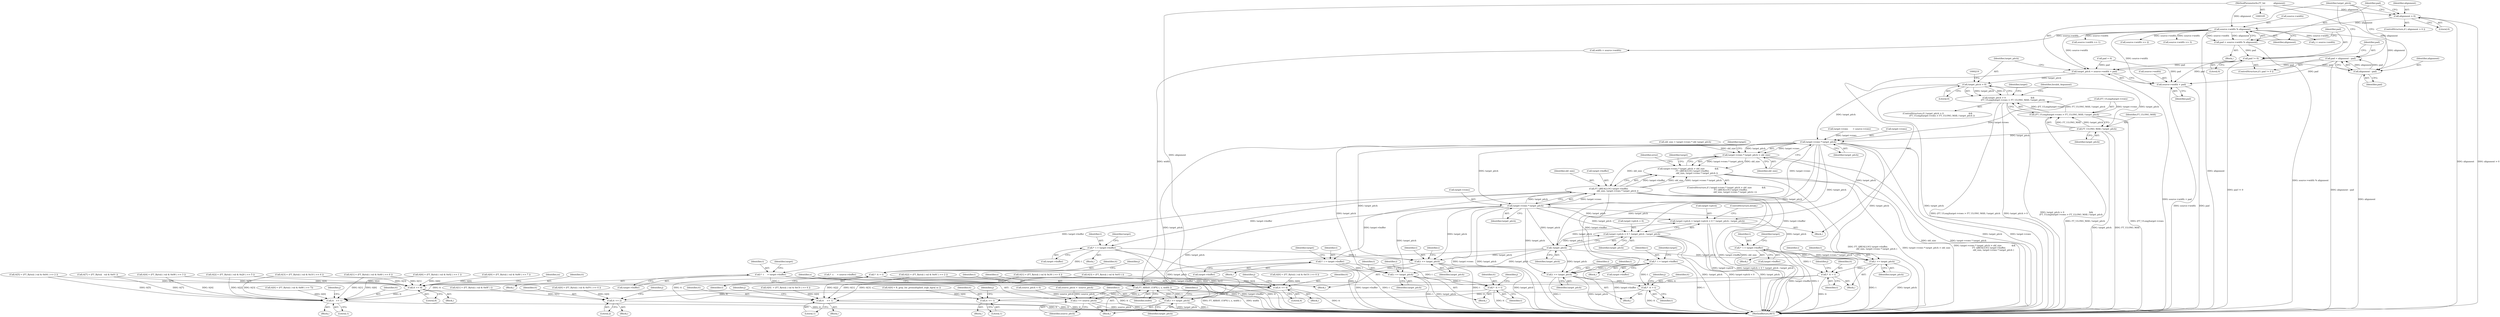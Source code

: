 digraph "0_savannah_b3500af717010137046ec4076d1e1c0641e33727@integer" {
"1000200" [label="(Call,pad = alignment - pad)"];
"1000202" [label="(Call,alignment - pad)"];
"1000191" [label="(Call,source->width % alignment)"];
"1000185" [label="(Call,alignment > 0)"];
"1000109" [label="(MethodParameterIn,FT_Int            alignment)"];
"1000197" [label="(Call,pad != 0)"];
"1000189" [label="(Call,pad = source->width % alignment)"];
"1000205" [label="(Call,target_pitch = source->width + pad)"];
"1000214" [label="(Call,target_pitch > 0)"];
"1000213" [label="(Call,target_pitch > 0                                     &&\n             (FT_ULong)target->rows > FT_ULONG_MAX / target_pitch)"];
"1000223" [label="(Call,FT_ULONG_MAX / target_pitch)"];
"1000217" [label="(Call,(FT_ULong)target->rows > FT_ULONG_MAX / target_pitch)"];
"1000232" [label="(Call,target->rows * target_pitch)"];
"1000231" [label="(Call,target->rows * target_pitch > old_size)"];
"1000230" [label="(Call,target->rows * target_pitch > old_size               &&\n             FT_QREALLOC( target->buffer,\n                          old_size, target->rows * target_pitch ))"];
"1000238" [label="(Call,FT_QREALLOC( target->buffer,\n                          old_size, target->rows * target_pitch ))"];
"1000296" [label="(Call,*  t = target->buffer)"];
"1000324" [label="(Call,*  tt = t)"];
"1000434" [label="(Call,tt += 8)"];
"1000478" [label="(Call,tt   += 1)"];
"1000484" [label="(Call,t += target_pitch)"];
"1000505" [label="(Call,*  t     = target->buffer)"];
"1000528" [label="(Call,FT_ARRAY_COPY( t, s, width ))"];
"1000532" [label="(Call,s += source_pitch)"];
"1000535" [label="(Call,t += target_pitch)"];
"1000548" [label="(Call,*  t = target->buffer)"];
"1000576" [label="(Call,*  tt = t)"];
"1000645" [label="(Call,tt += 4)"];
"1000687" [label="(Call,tt    += 1)"];
"1000693" [label="(Call,t += target_pitch)"];
"1000706" [label="(Call,*  t = target->buffer)"];
"1000734" [label="(Call,*  tt = t)"];
"1000781" [label="(Call,tt += 2)"];
"1000806" [label="(Call,t += target_pitch)"];
"1000819" [label="(Call,*  t = target->buffer)"];
"1000847" [label="(Call,*  tt = t)"];
"1000872" [label="(Call,tt += 1)"];
"1000878" [label="(Call,t += target_pitch)"];
"1000243" [label="(Call,target->rows * target_pitch)"];
"1000250" [label="(Call,target->pitch = target->pitch < 0 ? -target_pitch : target_pitch)"];
"1000260" [label="(Call,-target_pitch)"];
"1000254" [label="(Call,target->pitch < 0 ? -target_pitch : target_pitch)"];
"1000207" [label="(Call,source->width + pad)"];
"1000205" [label="(Call,target_pitch = source->width + pad)"];
"1000142" [label="(Block,)"];
"1000592" [label="(Identifier,j)"];
"1000600" [label="(Call,tt[0] = (FT_Byte)( ( val & 0xC0 ) >> 6 ))"];
"1000195" [label="(Identifier,alignment)"];
"1000570" [label="(Block,)"];
"1000217" [label="(Call,(FT_ULong)target->rows > FT_ULONG_MAX / target_pitch)"];
"1000673" [label="(Call,tt[0]  = (FT_Byte)( ( val & 0xC0 ) >> 6 ))"];
"1000185" [label="(Call,alignment > 0)"];
"1000499" [label="(Call,*  s     = source->buffer)"];
"1000556" [label="(Identifier,target)"];
"1000878" [label="(Call,t += target_pitch)"];
"1000155" [label="(Call,old_size = target->rows * old_target_pitch)"];
"1000873" [label="(Identifier,tt)"];
"1000714" [label="(Identifier,target)"];
"1000593" [label="(Block,)"];
"1000218" [label="(Call,(FT_ULong)target->rows)"];
"1000736" [label="(Identifier,t)"];
"1000808" [label="(Identifier,target_pitch)"];
"1000819" [label="(Call,*  t = target->buffer)"];
"1000463" [label="(Block,)"];
"1000317" [label="(Identifier,i)"];
"1000569" [label="(Identifier,i)"];
"1000782" [label="(Identifier,tt)"];
"1000687" [label="(Call,tt    += 1)"];
"1000240" [label="(Identifier,target)"];
"1000536" [label="(Identifier,t)"];
"1000535" [label="(Call,t += target_pitch)"];
"1000186" [label="(Identifier,alignment)"];
"1000646" [label="(Identifier,tt)"];
"1000708" [label="(Call,target->buffer)"];
"1000204" [label="(Identifier,pad)"];
"1000425" [label="(Call,tt[7] = (FT_Byte)(   val & 0x01 ))"];
"1000478" [label="(Call,tt   += 1)"];
"1000807" [label="(Identifier,t)"];
"1000861" [label="(Identifier,j)"];
"1000207" [label="(Call,source->width + pad)"];
"1000392" [label="(Call,tt[4] = (FT_Byte)( ( val & 0x08 ) >> 3 ))"];
"1000852" [label="(Call,j = source->width)"];
"1000191" [label="(Call,source->width % alignment)"];
"1000167" [label="(Call,target->rows       = source->rows)"];
"1000811" [label="(Block,)"];
"1000251" [label="(Call,target->pitch)"];
"1000741" [label="(Call,source->width >> 1)"];
"1000532" [label="(Call,s += source_pitch)"];
"1000529" [label="(Identifier,t)"];
"1000464" [label="(Call,tt[0] = (FT_Byte)( ( val & 0x80 ) >> 7))"];
"1000841" [label="(Block,)"];
"1000190" [label="(Identifier,pad)"];
"1000254" [label="(Call,target->pitch < 0 ? -target_pitch : target_pitch)"];
"1000751" [label="(Block,)"];
"1000735" [label="(Identifier,tt)"];
"1000548" [label="(Call,*  t = target->buffer)"];
"1000550" [label="(Call,target->buffer)"];
"1000647" [label="(Literal,4)"];
"1000783" [label="(Literal,2)"];
"1000758" [label="(Call,tt[0] = (FT_Byte)( ( val & 0xF0 ) >> 4 ))"];
"1000689" [label="(Literal,1)"];
"1000633" [label="(Call,tt[3] = (FT_Byte)( ( val & 0x03 ) ))"];
"1000203" [label="(Identifier,alignment)"];
"1000236" [label="(Identifier,target_pitch)"];
"1000296" [label="(Call,*  t = target->buffer)"];
"1000526" [label="(Identifier,i)"];
"1000527" [label="(Block,)"];
"1000491" [label="(Block,)"];
"1000211" [label="(Identifier,pad)"];
"1000225" [label="(Identifier,target_pitch)"];
"1000493" [label="(Call,width = source->width)"];
"1000622" [label="(Call,tt[2] = (FT_Byte)( ( val & 0x0C ) >> 2 ))"];
"1000187" [label="(Literal,0)"];
"1000200" [label="(Call,pad = alignment - pad)"];
"1000578" [label="(Identifier,t)"];
"1000806" [label="(Call,t += target_pitch)"];
"1000348" [label="(Call,tt[0] = (FT_Byte)( ( val & 0x80 ) >> 7 ))"];
"1000288" [label="(Block,)"];
"1000250" [label="(Call,target->pitch = target->pitch < 0 ? -target_pitch : target_pitch)"];
"1000462" [label="(Identifier,j)"];
"1000326" [label="(Identifier,t)"];
"1000232" [label="(Call,target->rows * target_pitch)"];
"1000238" [label="(Call,FT_QREALLOC( target->buffer,\n                          old_size, target->rows * target_pitch ))"];
"1000880" [label="(Identifier,target_pitch)"];
"1000827" [label="(Identifier,target)"];
"1000341" [label="(Block,)"];
"1000199" [label="(Literal,0)"];
"1000370" [label="(Call,tt[2] = (FT_Byte)( ( val & 0x20 ) >> 5 ))"];
"1000359" [label="(Call,tt[1] = (FT_Byte)( ( val & 0x40 ) >> 6 ))"];
"1000255" [label="(Call,target->pitch < 0)"];
"1000863" [label="(Call,tt[0] = ft_gray_for_premultiplied_srgb_bgra( ss ))"];
"1000821" [label="(Call,target->buffer)"];
"1000695" [label="(Identifier,target_pitch)"];
"1000694" [label="(Identifier,t)"];
"1000706" [label="(Call,*  t = target->buffer)"];
"1000688" [label="(Identifier,tt)"];
"1000188" [label="(Block,)"];
"1000197" [label="(Call,pad != 0)"];
"1000820" [label="(Identifier,t)"];
"1000693" [label="(Call,t += target_pitch)"];
"1000479" [label="(Identifier,tt)"];
"1000872" [label="(Call,tt += 1)"];
"1000414" [label="(Call,tt[6] = (FT_Byte)( ( val & 0x02 ) >> 1 ))"];
"1000234" [label="(Identifier,target)"];
"1000533" [label="(Identifier,s)"];
"1000577" [label="(Identifier,tt)"];
"1000486" [label="(Identifier,target_pitch)"];
"1000249" [label="(Identifier,error)"];
"1000330" [label="(Identifier,j)"];
"1000325" [label="(Identifier,tt)"];
"1000485" [label="(Identifier,t)"];
"1000506" [label="(Identifier,t)"];
"1000853" [label="(Identifier,j)"];
"1000847" [label="(Call,*  tt = t)"];
"1000298" [label="(Call,target->buffer)"];
"1000206" [label="(Identifier,target_pitch)"];
"1000233" [label="(Call,target->rows)"];
"1000237" [label="(Identifier,old_size)"];
"1000583" [label="(Call,source->width >> 2)"];
"1000192" [label="(Call,source->width)"];
"1000727" [label="(Identifier,i)"];
"1000750" [label="(Identifier,j)"];
"1000252" [label="(Identifier,target)"];
"1000549" [label="(Identifier,t)"];
"1000181" [label="(Call,pad = 0)"];
"1000740" [label="(Identifier,j)"];
"1000262" [label="(Identifier,target_pitch)"];
"1000244" [label="(Call,target->rows)"];
"1000243" [label="(Call,target->rows * target_pitch)"];
"1000707" [label="(Identifier,t)"];
"1000849" [label="(Identifier,t)"];
"1000436" [label="(Literal,8)"];
"1000530" [label="(Identifier,s)"];
"1000381" [label="(Call,tt[3] = (FT_Byte)( ( val & 0x10 ) >> 4 ))"];
"1000215" [label="(Identifier,target_pitch)"];
"1000507" [label="(Call,target->buffer)"];
"1000198" [label="(Identifier,pad)"];
"1000231" [label="(Call,target->rows * target_pitch > old_size)"];
"1000230" [label="(Call,target->rows * target_pitch > old_size               &&\n             FT_QREALLOC( target->buffer,\n                          old_size, target->rows * target_pitch ))"];
"1000848" [label="(Identifier,tt)"];
"1000645" [label="(Call,tt += 4)"];
"1000781" [label="(Call,tt += 2)"];
"1000297" [label="(Identifier,t)"];
"1000728" [label="(Block,)"];
"1000214" [label="(Call,target_pitch > 0)"];
"1000672" [label="(Block,)"];
"1000331" [label="(Call,source->width >> 3)"];
"1000403" [label="(Call,tt[5] = (FT_Byte)( ( val & 0x04 ) >> 2 ))"];
"1000531" [label="(Identifier,width)"];
"1000434" [label="(Call,tt += 8)"];
"1000769" [label="(Call,tt[1] = (FT_Byte)( ( val & 0x0F ) ))"];
"1000201" [label="(Identifier,pad)"];
"1000189" [label="(Call,pad = source->width % alignment)"];
"1000260" [label="(Call,-target_pitch)"];
"1000228" [label="(Identifier,Invalid_Argument)"];
"1000671" [label="(Identifier,j)"];
"1000438" [label="(Identifier,ss)"];
"1000698" [label="(Block,)"];
"1000528" [label="(Call,FT_ARRAY_COPY( t, s, width ))"];
"1000261" [label="(Identifier,target_pitch)"];
"1000208" [label="(Call,source->width)"];
"1000318" [label="(Block,)"];
"1000229" [label="(ControlStructure,if ( target->rows * target_pitch > old_size               &&\n             FT_QREALLOC( target->buffer,\n                          old_size, target->rows * target_pitch ) ))"];
"1000275" [label="(Call,source_pitch < 0)"];
"1000109" [label="(MethodParameterIn,FT_Int            alignment)"];
"1000196" [label="(ControlStructure,if ( pad != 0 ))"];
"1000278" [label="(Call,source_pitch = -source_pitch)"];
"1000216" [label="(Literal,0)"];
"1000224" [label="(Identifier,FT_ULONG_MAX)"];
"1000874" [label="(Literal,1)"];
"1000879" [label="(Identifier,t)"];
"1000202" [label="(Call,alignment - pad)"];
"1000239" [label="(Call,target->buffer)"];
"1000537" [label="(Identifier,target_pitch)"];
"1000213" [label="(Call,target_pitch > 0                                     &&\n             (FT_ULong)target->rows > FT_ULONG_MAX / target_pitch)"];
"1000324" [label="(Call,*  tt = t)"];
"1000435" [label="(Identifier,tt)"];
"1000885" [label="(MethodReturn,RET)"];
"1000734" [label="(Call,*  tt = t)"];
"1000242" [label="(Identifier,old_size)"];
"1000534" [label="(Identifier,source_pitch)"];
"1000212" [label="(ControlStructure,if ( target_pitch > 0                                     &&\n             (FT_ULong)target->rows > FT_ULONG_MAX / target_pitch ))"];
"1000540" [label="(Block,)"];
"1000840" [label="(Identifier,i)"];
"1000505" [label="(Call,*  t     = target->buffer)"];
"1000304" [label="(Identifier,target)"];
"1000480" [label="(Literal,1)"];
"1000247" [label="(Identifier,target_pitch)"];
"1000263" [label="(ControlStructure,break;)"];
"1000184" [label="(ControlStructure,if ( alignment > 0 ))"];
"1000223" [label="(Call,FT_ULONG_MAX / target_pitch)"];
"1000484" [label="(Call,t += target_pitch)"];
"1000576" [label="(Call,*  tt = t)"];
"1000611" [label="(Call,tt[1] = (FT_Byte)( ( val & 0x30 ) >> 4 ))"];
"1000513" [label="(Identifier,target)"];
"1000862" [label="(Block,)"];
"1000582" [label="(Identifier,j)"];
"1000200" -> "1000196"  [label="AST: "];
"1000200" -> "1000202"  [label="CFG: "];
"1000201" -> "1000200"  [label="AST: "];
"1000202" -> "1000200"  [label="AST: "];
"1000206" -> "1000200"  [label="CFG: "];
"1000200" -> "1000885"  [label="DDG: alignment - pad"];
"1000202" -> "1000200"  [label="DDG: alignment"];
"1000202" -> "1000200"  [label="DDG: pad"];
"1000200" -> "1000205"  [label="DDG: pad"];
"1000200" -> "1000207"  [label="DDG: pad"];
"1000202" -> "1000204"  [label="CFG: "];
"1000203" -> "1000202"  [label="AST: "];
"1000204" -> "1000202"  [label="AST: "];
"1000202" -> "1000885"  [label="DDG: alignment"];
"1000191" -> "1000202"  [label="DDG: alignment"];
"1000109" -> "1000202"  [label="DDG: alignment"];
"1000197" -> "1000202"  [label="DDG: pad"];
"1000191" -> "1000189"  [label="AST: "];
"1000191" -> "1000195"  [label="CFG: "];
"1000192" -> "1000191"  [label="AST: "];
"1000195" -> "1000191"  [label="AST: "];
"1000189" -> "1000191"  [label="CFG: "];
"1000191" -> "1000885"  [label="DDG: alignment"];
"1000191" -> "1000189"  [label="DDG: source->width"];
"1000191" -> "1000189"  [label="DDG: alignment"];
"1000185" -> "1000191"  [label="DDG: alignment"];
"1000109" -> "1000191"  [label="DDG: alignment"];
"1000191" -> "1000205"  [label="DDG: source->width"];
"1000191" -> "1000207"  [label="DDG: source->width"];
"1000191" -> "1000331"  [label="DDG: source->width"];
"1000191" -> "1000493"  [label="DDG: source->width"];
"1000191" -> "1000583"  [label="DDG: source->width"];
"1000191" -> "1000741"  [label="DDG: source->width"];
"1000191" -> "1000852"  [label="DDG: source->width"];
"1000185" -> "1000184"  [label="AST: "];
"1000185" -> "1000187"  [label="CFG: "];
"1000186" -> "1000185"  [label="AST: "];
"1000187" -> "1000185"  [label="AST: "];
"1000190" -> "1000185"  [label="CFG: "];
"1000206" -> "1000185"  [label="CFG: "];
"1000185" -> "1000885"  [label="DDG: alignment"];
"1000185" -> "1000885"  [label="DDG: alignment > 0"];
"1000109" -> "1000185"  [label="DDG: alignment"];
"1000109" -> "1000105"  [label="AST: "];
"1000109" -> "1000885"  [label="DDG: alignment"];
"1000197" -> "1000196"  [label="AST: "];
"1000197" -> "1000199"  [label="CFG: "];
"1000198" -> "1000197"  [label="AST: "];
"1000199" -> "1000197"  [label="AST: "];
"1000201" -> "1000197"  [label="CFG: "];
"1000206" -> "1000197"  [label="CFG: "];
"1000197" -> "1000885"  [label="DDG: pad != 0"];
"1000189" -> "1000197"  [label="DDG: pad"];
"1000197" -> "1000205"  [label="DDG: pad"];
"1000197" -> "1000207"  [label="DDG: pad"];
"1000189" -> "1000188"  [label="AST: "];
"1000190" -> "1000189"  [label="AST: "];
"1000198" -> "1000189"  [label="CFG: "];
"1000189" -> "1000885"  [label="DDG: source->width % alignment"];
"1000205" -> "1000142"  [label="AST: "];
"1000205" -> "1000207"  [label="CFG: "];
"1000206" -> "1000205"  [label="AST: "];
"1000207" -> "1000205"  [label="AST: "];
"1000215" -> "1000205"  [label="CFG: "];
"1000205" -> "1000885"  [label="DDG: source->width + pad"];
"1000181" -> "1000205"  [label="DDG: pad"];
"1000205" -> "1000214"  [label="DDG: target_pitch"];
"1000214" -> "1000213"  [label="AST: "];
"1000214" -> "1000216"  [label="CFG: "];
"1000215" -> "1000214"  [label="AST: "];
"1000216" -> "1000214"  [label="AST: "];
"1000219" -> "1000214"  [label="CFG: "];
"1000213" -> "1000214"  [label="CFG: "];
"1000214" -> "1000885"  [label="DDG: target_pitch"];
"1000214" -> "1000213"  [label="DDG: target_pitch"];
"1000214" -> "1000213"  [label="DDG: 0"];
"1000214" -> "1000223"  [label="DDG: target_pitch"];
"1000214" -> "1000232"  [label="DDG: target_pitch"];
"1000213" -> "1000212"  [label="AST: "];
"1000213" -> "1000217"  [label="CFG: "];
"1000217" -> "1000213"  [label="AST: "];
"1000228" -> "1000213"  [label="CFG: "];
"1000234" -> "1000213"  [label="CFG: "];
"1000213" -> "1000885"  [label="DDG: (FT_ULong)target->rows > FT_ULONG_MAX / target_pitch"];
"1000213" -> "1000885"  [label="DDG: target_pitch > 0"];
"1000213" -> "1000885"  [label="DDG: target_pitch > 0                                     &&\n             (FT_ULong)target->rows > FT_ULONG_MAX / target_pitch"];
"1000217" -> "1000213"  [label="DDG: (FT_ULong)target->rows"];
"1000217" -> "1000213"  [label="DDG: FT_ULONG_MAX / target_pitch"];
"1000223" -> "1000217"  [label="AST: "];
"1000223" -> "1000225"  [label="CFG: "];
"1000224" -> "1000223"  [label="AST: "];
"1000225" -> "1000223"  [label="AST: "];
"1000217" -> "1000223"  [label="CFG: "];
"1000223" -> "1000885"  [label="DDG: target_pitch"];
"1000223" -> "1000885"  [label="DDG: FT_ULONG_MAX"];
"1000223" -> "1000217"  [label="DDG: FT_ULONG_MAX"];
"1000223" -> "1000217"  [label="DDG: target_pitch"];
"1000223" -> "1000232"  [label="DDG: target_pitch"];
"1000218" -> "1000217"  [label="AST: "];
"1000217" -> "1000885"  [label="DDG: FT_ULONG_MAX / target_pitch"];
"1000217" -> "1000885"  [label="DDG: (FT_ULong)target->rows"];
"1000218" -> "1000217"  [label="DDG: target->rows"];
"1000232" -> "1000231"  [label="AST: "];
"1000232" -> "1000236"  [label="CFG: "];
"1000233" -> "1000232"  [label="AST: "];
"1000236" -> "1000232"  [label="AST: "];
"1000237" -> "1000232"  [label="CFG: "];
"1000232" -> "1000885"  [label="DDG: target_pitch"];
"1000232" -> "1000885"  [label="DDG: target->rows"];
"1000232" -> "1000231"  [label="DDG: target->rows"];
"1000232" -> "1000231"  [label="DDG: target_pitch"];
"1000167" -> "1000232"  [label="DDG: target->rows"];
"1000218" -> "1000232"  [label="DDG: target->rows"];
"1000232" -> "1000243"  [label="DDG: target->rows"];
"1000232" -> "1000243"  [label="DDG: target_pitch"];
"1000232" -> "1000250"  [label="DDG: target_pitch"];
"1000232" -> "1000260"  [label="DDG: target_pitch"];
"1000232" -> "1000254"  [label="DDG: target_pitch"];
"1000232" -> "1000484"  [label="DDG: target_pitch"];
"1000232" -> "1000535"  [label="DDG: target_pitch"];
"1000232" -> "1000693"  [label="DDG: target_pitch"];
"1000232" -> "1000806"  [label="DDG: target_pitch"];
"1000232" -> "1000878"  [label="DDG: target_pitch"];
"1000231" -> "1000230"  [label="AST: "];
"1000231" -> "1000237"  [label="CFG: "];
"1000237" -> "1000231"  [label="AST: "];
"1000240" -> "1000231"  [label="CFG: "];
"1000230" -> "1000231"  [label="CFG: "];
"1000231" -> "1000885"  [label="DDG: old_size"];
"1000231" -> "1000885"  [label="DDG: target->rows * target_pitch"];
"1000231" -> "1000230"  [label="DDG: target->rows * target_pitch"];
"1000231" -> "1000230"  [label="DDG: old_size"];
"1000155" -> "1000231"  [label="DDG: old_size"];
"1000231" -> "1000238"  [label="DDG: old_size"];
"1000230" -> "1000229"  [label="AST: "];
"1000230" -> "1000238"  [label="CFG: "];
"1000238" -> "1000230"  [label="AST: "];
"1000249" -> "1000230"  [label="CFG: "];
"1000252" -> "1000230"  [label="CFG: "];
"1000230" -> "1000885"  [label="DDG: FT_QREALLOC( target->buffer,\n                          old_size, target->rows * target_pitch )"];
"1000230" -> "1000885"  [label="DDG: target->rows * target_pitch > old_size"];
"1000230" -> "1000885"  [label="DDG: target->rows * target_pitch > old_size               &&\n             FT_QREALLOC( target->buffer,\n                          old_size, target->rows * target_pitch )"];
"1000238" -> "1000230"  [label="DDG: target->buffer"];
"1000238" -> "1000230"  [label="DDG: old_size"];
"1000238" -> "1000230"  [label="DDG: target->rows * target_pitch"];
"1000238" -> "1000243"  [label="CFG: "];
"1000239" -> "1000238"  [label="AST: "];
"1000242" -> "1000238"  [label="AST: "];
"1000243" -> "1000238"  [label="AST: "];
"1000238" -> "1000885"  [label="DDG: target->buffer"];
"1000238" -> "1000885"  [label="DDG: old_size"];
"1000238" -> "1000885"  [label="DDG: target->rows * target_pitch"];
"1000243" -> "1000238"  [label="DDG: target->rows"];
"1000243" -> "1000238"  [label="DDG: target_pitch"];
"1000238" -> "1000296"  [label="DDG: target->buffer"];
"1000238" -> "1000505"  [label="DDG: target->buffer"];
"1000238" -> "1000548"  [label="DDG: target->buffer"];
"1000238" -> "1000706"  [label="DDG: target->buffer"];
"1000238" -> "1000819"  [label="DDG: target->buffer"];
"1000296" -> "1000288"  [label="AST: "];
"1000296" -> "1000298"  [label="CFG: "];
"1000297" -> "1000296"  [label="AST: "];
"1000298" -> "1000296"  [label="AST: "];
"1000304" -> "1000296"  [label="CFG: "];
"1000296" -> "1000885"  [label="DDG: target->buffer"];
"1000296" -> "1000885"  [label="DDG: t"];
"1000296" -> "1000324"  [label="DDG: t"];
"1000296" -> "1000484"  [label="DDG: t"];
"1000324" -> "1000318"  [label="AST: "];
"1000324" -> "1000326"  [label="CFG: "];
"1000325" -> "1000324"  [label="AST: "];
"1000326" -> "1000324"  [label="AST: "];
"1000330" -> "1000324"  [label="CFG: "];
"1000324" -> "1000885"  [label="DDG: tt"];
"1000484" -> "1000324"  [label="DDG: t"];
"1000324" -> "1000434"  [label="DDG: tt"];
"1000324" -> "1000478"  [label="DDG: tt"];
"1000434" -> "1000341"  [label="AST: "];
"1000434" -> "1000436"  [label="CFG: "];
"1000435" -> "1000434"  [label="AST: "];
"1000436" -> "1000434"  [label="AST: "];
"1000438" -> "1000434"  [label="CFG: "];
"1000434" -> "1000885"  [label="DDG: tt"];
"1000348" -> "1000434"  [label="DDG: tt[0]"];
"1000403" -> "1000434"  [label="DDG: tt[5]"];
"1000370" -> "1000434"  [label="DDG: tt[2]"];
"1000392" -> "1000434"  [label="DDG: tt[4]"];
"1000425" -> "1000434"  [label="DDG: tt[7]"];
"1000414" -> "1000434"  [label="DDG: tt[6]"];
"1000359" -> "1000434"  [label="DDG: tt[1]"];
"1000381" -> "1000434"  [label="DDG: tt[3]"];
"1000434" -> "1000478"  [label="DDG: tt"];
"1000478" -> "1000463"  [label="AST: "];
"1000478" -> "1000480"  [label="CFG: "];
"1000479" -> "1000478"  [label="AST: "];
"1000480" -> "1000478"  [label="AST: "];
"1000462" -> "1000478"  [label="CFG: "];
"1000478" -> "1000885"  [label="DDG: tt"];
"1000464" -> "1000478"  [label="DDG: tt[0]"];
"1000403" -> "1000478"  [label="DDG: tt[5]"];
"1000370" -> "1000478"  [label="DDG: tt[2]"];
"1000392" -> "1000478"  [label="DDG: tt[4]"];
"1000425" -> "1000478"  [label="DDG: tt[7]"];
"1000414" -> "1000478"  [label="DDG: tt[6]"];
"1000359" -> "1000478"  [label="DDG: tt[1]"];
"1000381" -> "1000478"  [label="DDG: tt[3]"];
"1000484" -> "1000318"  [label="AST: "];
"1000484" -> "1000486"  [label="CFG: "];
"1000485" -> "1000484"  [label="AST: "];
"1000486" -> "1000484"  [label="AST: "];
"1000317" -> "1000484"  [label="CFG: "];
"1000484" -> "1000885"  [label="DDG: target_pitch"];
"1000484" -> "1000885"  [label="DDG: t"];
"1000260" -> "1000484"  [label="DDG: target_pitch"];
"1000243" -> "1000484"  [label="DDG: target_pitch"];
"1000505" -> "1000491"  [label="AST: "];
"1000505" -> "1000507"  [label="CFG: "];
"1000506" -> "1000505"  [label="AST: "];
"1000507" -> "1000505"  [label="AST: "];
"1000513" -> "1000505"  [label="CFG: "];
"1000505" -> "1000885"  [label="DDG: t"];
"1000505" -> "1000885"  [label="DDG: target->buffer"];
"1000505" -> "1000528"  [label="DDG: t"];
"1000528" -> "1000527"  [label="AST: "];
"1000528" -> "1000531"  [label="CFG: "];
"1000529" -> "1000528"  [label="AST: "];
"1000530" -> "1000528"  [label="AST: "];
"1000531" -> "1000528"  [label="AST: "];
"1000533" -> "1000528"  [label="CFG: "];
"1000528" -> "1000885"  [label="DDG: FT_ARRAY_COPY( t, s, width )"];
"1000528" -> "1000885"  [label="DDG: width"];
"1000535" -> "1000528"  [label="DDG: t"];
"1000532" -> "1000528"  [label="DDG: s"];
"1000499" -> "1000528"  [label="DDG: s"];
"1000493" -> "1000528"  [label="DDG: width"];
"1000528" -> "1000532"  [label="DDG: s"];
"1000528" -> "1000535"  [label="DDG: t"];
"1000532" -> "1000527"  [label="AST: "];
"1000532" -> "1000534"  [label="CFG: "];
"1000533" -> "1000532"  [label="AST: "];
"1000534" -> "1000532"  [label="AST: "];
"1000536" -> "1000532"  [label="CFG: "];
"1000532" -> "1000885"  [label="DDG: s"];
"1000532" -> "1000885"  [label="DDG: source_pitch"];
"1000275" -> "1000532"  [label="DDG: source_pitch"];
"1000278" -> "1000532"  [label="DDG: source_pitch"];
"1000535" -> "1000527"  [label="AST: "];
"1000535" -> "1000537"  [label="CFG: "];
"1000536" -> "1000535"  [label="AST: "];
"1000537" -> "1000535"  [label="AST: "];
"1000526" -> "1000535"  [label="CFG: "];
"1000535" -> "1000885"  [label="DDG: t"];
"1000535" -> "1000885"  [label="DDG: target_pitch"];
"1000260" -> "1000535"  [label="DDG: target_pitch"];
"1000243" -> "1000535"  [label="DDG: target_pitch"];
"1000548" -> "1000540"  [label="AST: "];
"1000548" -> "1000550"  [label="CFG: "];
"1000549" -> "1000548"  [label="AST: "];
"1000550" -> "1000548"  [label="AST: "];
"1000556" -> "1000548"  [label="CFG: "];
"1000548" -> "1000885"  [label="DDG: target->buffer"];
"1000548" -> "1000885"  [label="DDG: t"];
"1000548" -> "1000576"  [label="DDG: t"];
"1000548" -> "1000693"  [label="DDG: t"];
"1000576" -> "1000570"  [label="AST: "];
"1000576" -> "1000578"  [label="CFG: "];
"1000577" -> "1000576"  [label="AST: "];
"1000578" -> "1000576"  [label="AST: "];
"1000582" -> "1000576"  [label="CFG: "];
"1000576" -> "1000885"  [label="DDG: tt"];
"1000693" -> "1000576"  [label="DDG: t"];
"1000576" -> "1000645"  [label="DDG: tt"];
"1000576" -> "1000687"  [label="DDG: tt"];
"1000645" -> "1000593"  [label="AST: "];
"1000645" -> "1000647"  [label="CFG: "];
"1000646" -> "1000645"  [label="AST: "];
"1000647" -> "1000645"  [label="AST: "];
"1000592" -> "1000645"  [label="CFG: "];
"1000645" -> "1000885"  [label="DDG: tt"];
"1000622" -> "1000645"  [label="DDG: tt[2]"];
"1000633" -> "1000645"  [label="DDG: tt[3]"];
"1000611" -> "1000645"  [label="DDG: tt[1]"];
"1000600" -> "1000645"  [label="DDG: tt[0]"];
"1000645" -> "1000687"  [label="DDG: tt"];
"1000687" -> "1000672"  [label="AST: "];
"1000687" -> "1000689"  [label="CFG: "];
"1000688" -> "1000687"  [label="AST: "];
"1000689" -> "1000687"  [label="AST: "];
"1000671" -> "1000687"  [label="CFG: "];
"1000687" -> "1000885"  [label="DDG: tt"];
"1000622" -> "1000687"  [label="DDG: tt[2]"];
"1000673" -> "1000687"  [label="DDG: tt[0]"];
"1000633" -> "1000687"  [label="DDG: tt[3]"];
"1000611" -> "1000687"  [label="DDG: tt[1]"];
"1000693" -> "1000570"  [label="AST: "];
"1000693" -> "1000695"  [label="CFG: "];
"1000694" -> "1000693"  [label="AST: "];
"1000695" -> "1000693"  [label="AST: "];
"1000569" -> "1000693"  [label="CFG: "];
"1000693" -> "1000885"  [label="DDG: target_pitch"];
"1000693" -> "1000885"  [label="DDG: t"];
"1000260" -> "1000693"  [label="DDG: target_pitch"];
"1000243" -> "1000693"  [label="DDG: target_pitch"];
"1000706" -> "1000698"  [label="AST: "];
"1000706" -> "1000708"  [label="CFG: "];
"1000707" -> "1000706"  [label="AST: "];
"1000708" -> "1000706"  [label="AST: "];
"1000714" -> "1000706"  [label="CFG: "];
"1000706" -> "1000885"  [label="DDG: target->buffer"];
"1000706" -> "1000885"  [label="DDG: t"];
"1000706" -> "1000734"  [label="DDG: t"];
"1000706" -> "1000806"  [label="DDG: t"];
"1000734" -> "1000728"  [label="AST: "];
"1000734" -> "1000736"  [label="CFG: "];
"1000735" -> "1000734"  [label="AST: "];
"1000736" -> "1000734"  [label="AST: "];
"1000740" -> "1000734"  [label="CFG: "];
"1000734" -> "1000885"  [label="DDG: tt"];
"1000806" -> "1000734"  [label="DDG: t"];
"1000734" -> "1000781"  [label="DDG: tt"];
"1000781" -> "1000751"  [label="AST: "];
"1000781" -> "1000783"  [label="CFG: "];
"1000782" -> "1000781"  [label="AST: "];
"1000783" -> "1000781"  [label="AST: "];
"1000750" -> "1000781"  [label="CFG: "];
"1000781" -> "1000885"  [label="DDG: tt"];
"1000769" -> "1000781"  [label="DDG: tt[1]"];
"1000758" -> "1000781"  [label="DDG: tt[0]"];
"1000806" -> "1000728"  [label="AST: "];
"1000806" -> "1000808"  [label="CFG: "];
"1000807" -> "1000806"  [label="AST: "];
"1000808" -> "1000806"  [label="AST: "];
"1000727" -> "1000806"  [label="CFG: "];
"1000806" -> "1000885"  [label="DDG: t"];
"1000806" -> "1000885"  [label="DDG: target_pitch"];
"1000260" -> "1000806"  [label="DDG: target_pitch"];
"1000243" -> "1000806"  [label="DDG: target_pitch"];
"1000819" -> "1000811"  [label="AST: "];
"1000819" -> "1000821"  [label="CFG: "];
"1000820" -> "1000819"  [label="AST: "];
"1000821" -> "1000819"  [label="AST: "];
"1000827" -> "1000819"  [label="CFG: "];
"1000819" -> "1000885"  [label="DDG: t"];
"1000819" -> "1000885"  [label="DDG: target->buffer"];
"1000819" -> "1000847"  [label="DDG: t"];
"1000819" -> "1000878"  [label="DDG: t"];
"1000847" -> "1000841"  [label="AST: "];
"1000847" -> "1000849"  [label="CFG: "];
"1000848" -> "1000847"  [label="AST: "];
"1000849" -> "1000847"  [label="AST: "];
"1000853" -> "1000847"  [label="CFG: "];
"1000847" -> "1000885"  [label="DDG: tt"];
"1000878" -> "1000847"  [label="DDG: t"];
"1000847" -> "1000872"  [label="DDG: tt"];
"1000872" -> "1000862"  [label="AST: "];
"1000872" -> "1000874"  [label="CFG: "];
"1000873" -> "1000872"  [label="AST: "];
"1000874" -> "1000872"  [label="AST: "];
"1000861" -> "1000872"  [label="CFG: "];
"1000872" -> "1000885"  [label="DDG: tt"];
"1000863" -> "1000872"  [label="DDG: tt[0]"];
"1000878" -> "1000841"  [label="AST: "];
"1000878" -> "1000880"  [label="CFG: "];
"1000879" -> "1000878"  [label="AST: "];
"1000880" -> "1000878"  [label="AST: "];
"1000840" -> "1000878"  [label="CFG: "];
"1000878" -> "1000885"  [label="DDG: t"];
"1000878" -> "1000885"  [label="DDG: target_pitch"];
"1000260" -> "1000878"  [label="DDG: target_pitch"];
"1000243" -> "1000878"  [label="DDG: target_pitch"];
"1000243" -> "1000247"  [label="CFG: "];
"1000244" -> "1000243"  [label="AST: "];
"1000247" -> "1000243"  [label="AST: "];
"1000243" -> "1000885"  [label="DDG: target->rows"];
"1000243" -> "1000885"  [label="DDG: target_pitch"];
"1000243" -> "1000250"  [label="DDG: target_pitch"];
"1000243" -> "1000260"  [label="DDG: target_pitch"];
"1000243" -> "1000254"  [label="DDG: target_pitch"];
"1000250" -> "1000142"  [label="AST: "];
"1000250" -> "1000254"  [label="CFG: "];
"1000251" -> "1000250"  [label="AST: "];
"1000254" -> "1000250"  [label="AST: "];
"1000263" -> "1000250"  [label="CFG: "];
"1000250" -> "1000885"  [label="DDG: target->pitch"];
"1000250" -> "1000885"  [label="DDG: target->pitch < 0 ? -target_pitch : target_pitch"];
"1000260" -> "1000250"  [label="DDG: target_pitch"];
"1000260" -> "1000254"  [label="AST: "];
"1000260" -> "1000261"  [label="CFG: "];
"1000261" -> "1000260"  [label="AST: "];
"1000254" -> "1000260"  [label="CFG: "];
"1000260" -> "1000254"  [label="DDG: target_pitch"];
"1000254" -> "1000262"  [label="CFG: "];
"1000255" -> "1000254"  [label="AST: "];
"1000262" -> "1000254"  [label="AST: "];
"1000254" -> "1000885"  [label="DDG: -target_pitch"];
"1000254" -> "1000885"  [label="DDG: target->pitch < 0"];
"1000254" -> "1000885"  [label="DDG: target_pitch"];
"1000207" -> "1000211"  [label="CFG: "];
"1000208" -> "1000207"  [label="AST: "];
"1000211" -> "1000207"  [label="AST: "];
"1000207" -> "1000885"  [label="DDG: source->width"];
"1000207" -> "1000885"  [label="DDG: pad"];
"1000181" -> "1000207"  [label="DDG: pad"];
}
